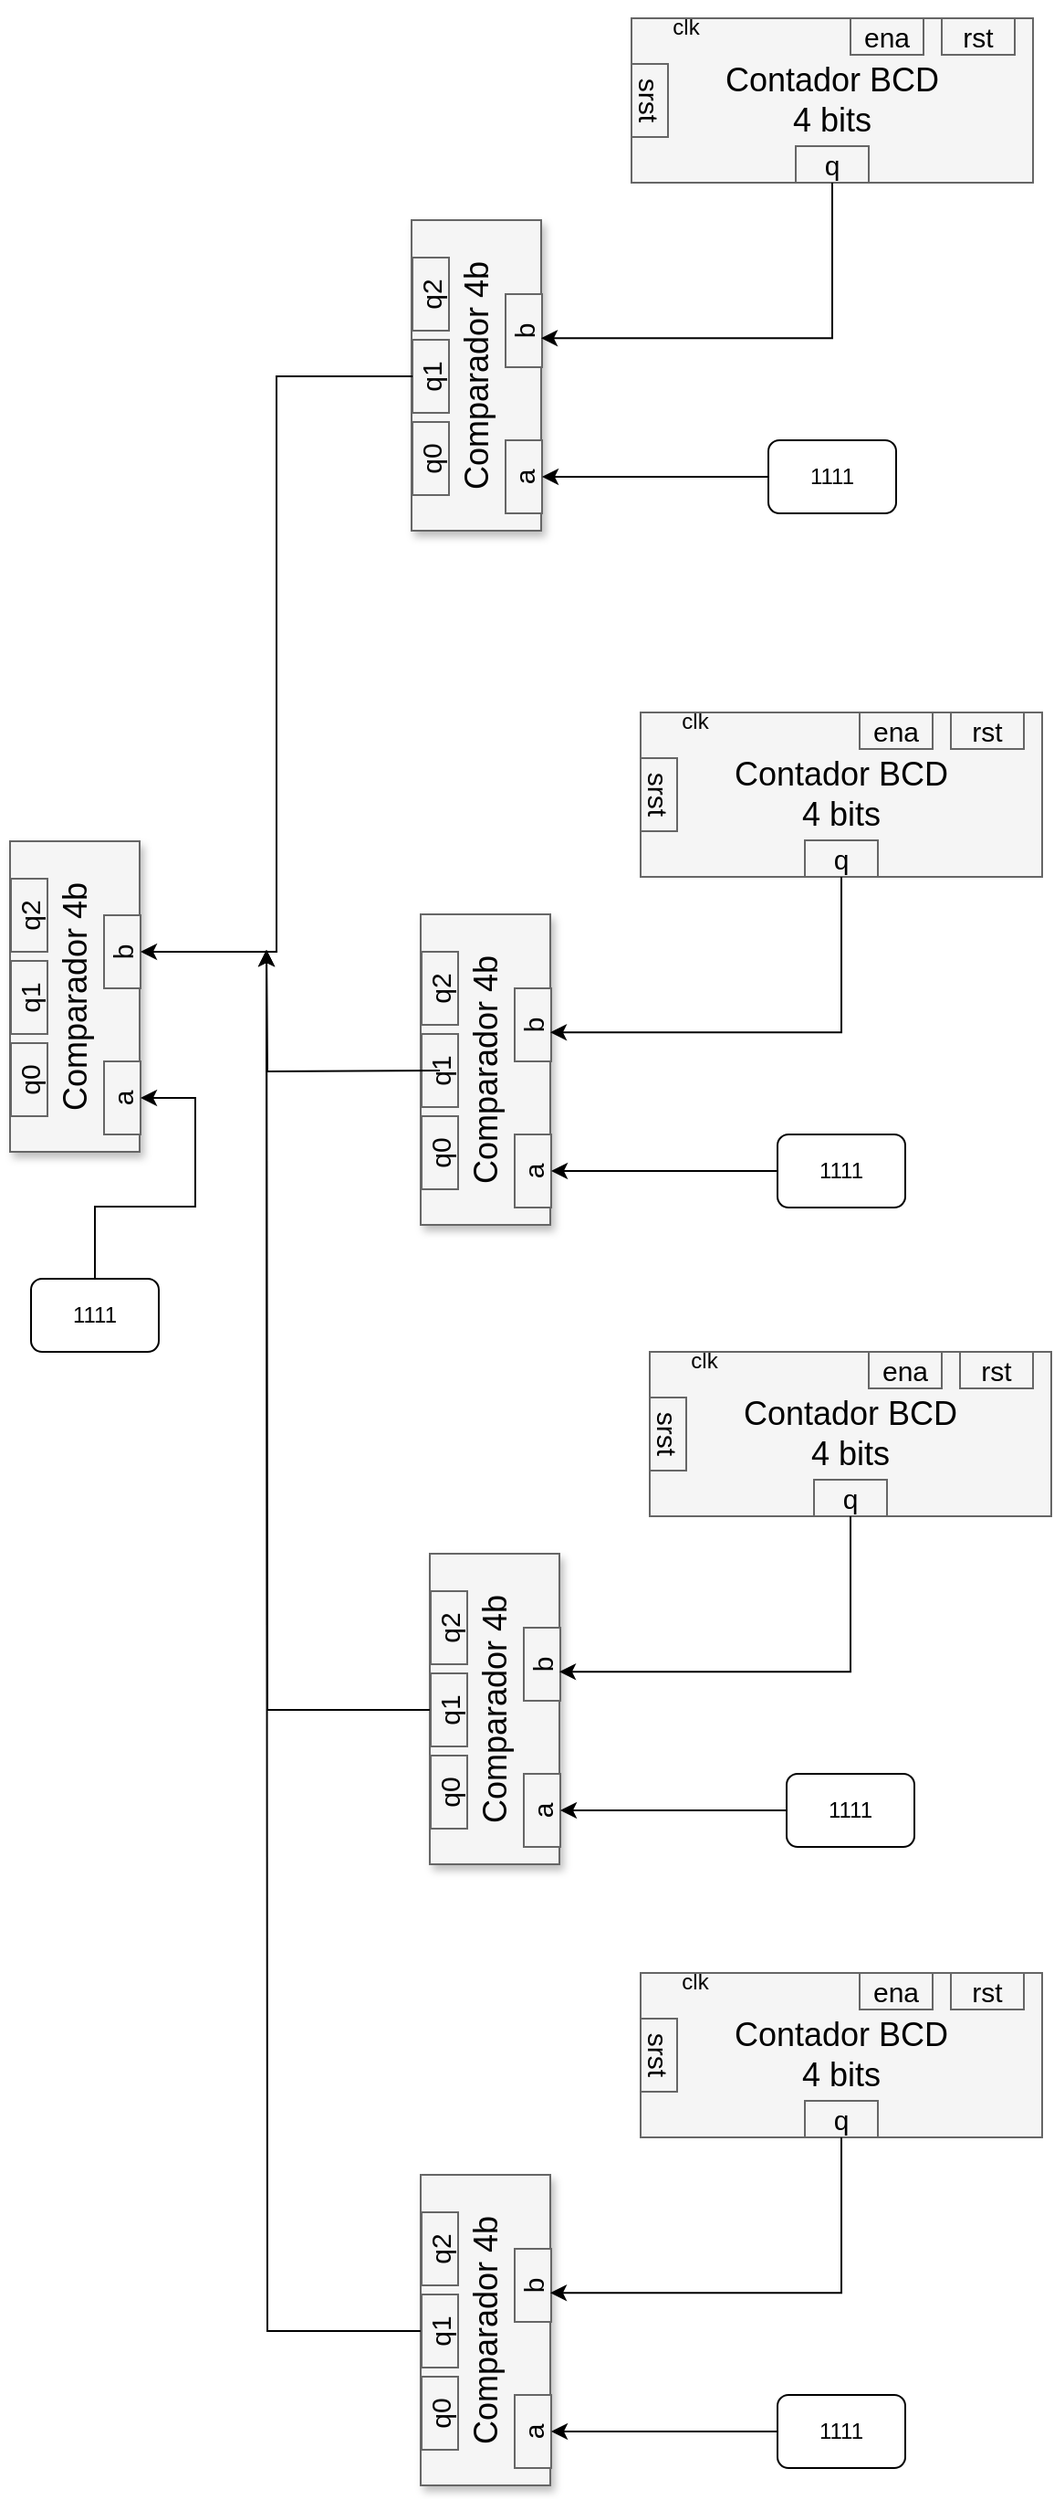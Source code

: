 <mxfile version="23.1.1" type="github">
  <diagram name="Page-1" id="90a13364-a465-7bf4-72fc-28e22215d7a0">
    <mxGraphModel dx="1467" dy="737" grid="1" gridSize="10" guides="1" tooltips="1" connect="1" arrows="1" fold="1" page="1" pageScale="1.5" pageWidth="827" pageHeight="1169" background="none" math="0" shadow="0">
      <root>
        <mxCell id="0" style=";html=1;" />
        <mxCell id="1" style=";html=1;" parent="0" />
        <mxCell id="CMGqhZBOSsRHSaUzrzAc-2" value="Contador BCD&lt;br&gt;4 bits" style="whiteSpace=wrap;html=1;shadow=0;fontSize=18;fillColor=#f5f5f5;strokeColor=#666666;points=[[0,0,0,0,0],[0,0.25,0,0,0],[0,0.5,0,0,0],[0,0.75,0,0,0],[0,1,0,0,0],[0.13,0,0,0,0],[0.25,0,0,0,0],[0.25,1,0,0,0],[0.5,0,0,0,0],[0.5,1,0,0,0],[0.63,0,0,0,0],[0.75,0,0,0,0],[0.75,1,0,0,0],[0.87,0,0,0,0],[1,0,0,0,0],[1,0.25,0,0,0],[1,0.5,0,0,0],[1,0.75,0,0,0],[1,1,0,0,0]];" parent="1" vertex="1">
          <mxGeometry x="1390" y="40" width="220" height="90" as="geometry" />
        </mxCell>
        <mxCell id="BS35G2VT3MpOAo61DK2G-1" value="clk" style="text;strokeColor=none;align=center;fillColor=none;html=1;verticalAlign=middle;whiteSpace=wrap;rounded=0;" parent="1" vertex="1">
          <mxGeometry x="1390" y="30" width="60" height="30" as="geometry" />
        </mxCell>
        <mxCell id="BS35G2VT3MpOAo61DK2G-6" value="srst" style="whiteSpace=wrap;html=1;shadow=0;fontSize=15;fillColor=#f5f5f5;strokeColor=#666666;align=center;rotation=90;" parent="1" vertex="1">
          <mxGeometry x="1380" y="75" width="40" height="20" as="geometry" />
        </mxCell>
        <mxCell id="BS35G2VT3MpOAo61DK2G-14" value="ena" style="whiteSpace=wrap;html=1;shadow=0;fontSize=15;fillColor=#f5f5f5;strokeColor=#666666;align=center;rotation=0;" parent="1" vertex="1">
          <mxGeometry x="1510" y="40" width="40" height="20" as="geometry" />
        </mxCell>
        <mxCell id="BS35G2VT3MpOAo61DK2G-16" value="rst" style="whiteSpace=wrap;html=1;shadow=0;fontSize=15;fillColor=#f5f5f5;strokeColor=#666666;align=center;rotation=0;" parent="1" vertex="1">
          <mxGeometry x="1560" y="40" width="40" height="20" as="geometry" />
        </mxCell>
        <mxCell id="BS35G2VT3MpOAo61DK2G-17" value="q" style="whiteSpace=wrap;html=1;shadow=0;fontSize=15;fillColor=#f5f5f5;strokeColor=#666666;align=center;rotation=0;" parent="1" vertex="1">
          <mxGeometry x="1480" y="110" width="40" height="20" as="geometry" />
        </mxCell>
        <mxCell id="FcvtnQ1YAOX57KcORV7U-1" value="" style="group;rotation=-90;" vertex="1" connectable="0" parent="1">
          <mxGeometry x="1220" y="200" width="170" height="71" as="geometry" />
        </mxCell>
        <mxCell id="CMGqhZBOSsRHSaUzrzAc-4" value="Comparador 4b" style="whiteSpace=wrap;html=1;shadow=1;fontSize=18;fillColor=#f5f5f5;strokeColor=#666666;direction=west;container=0;points=[[0,0,0,0,0],[0,0.25,0,0,0],[0,0.5,0,0,0],[0,0.75,0,0,0],[0,1,0,0,0],[0.12,0,0,0,0],[0.12,1,0,0,0],[0.25,0,0,0,0],[0.25,1,0,0,0],[0.38,0,0,0,0],[0.5,0,0,0,0],[0.5,1,0,0,0],[0.62,0,0,0,0],[0.62,1,0,0,0],[0.75,0,0,0,0],[0.75,1,0,0,0],[1,0,0,0,0],[1,0.25,0,0,0],[1,0.5,0,0,0],[1,0.75,0,0,0],[1,1,0,0,0]];rotation=-90;" parent="FcvtnQ1YAOX57KcORV7U-1" vertex="1">
          <mxGeometry width="170" height="71" as="geometry" />
        </mxCell>
        <mxCell id="BS35G2VT3MpOAo61DK2G-18" value="a" style="whiteSpace=wrap;html=1;shadow=0;fontSize=15;fillColor=#f5f5f5;strokeColor=#666666;align=center;rotation=-90;" parent="FcvtnQ1YAOX57KcORV7U-1" vertex="1">
          <mxGeometry x="91" y="81" width="40" height="20" as="geometry" />
        </mxCell>
        <mxCell id="BS35G2VT3MpOAo61DK2G-19" value="b" style="whiteSpace=wrap;html=1;shadow=0;fontSize=15;fillColor=#f5f5f5;strokeColor=#666666;align=center;rotation=-90;" parent="FcvtnQ1YAOX57KcORV7U-1" vertex="1">
          <mxGeometry x="91" y="1" width="40" height="20" as="geometry" />
        </mxCell>
        <mxCell id="BS35G2VT3MpOAo61DK2G-20" value="q0" style="whiteSpace=wrap;html=1;shadow=0;fontSize=15;fillColor=#f5f5f5;strokeColor=#666666;align=center;rotation=-90;" parent="FcvtnQ1YAOX57KcORV7U-1" vertex="1">
          <mxGeometry x="40" y="71" width="40" height="20" as="geometry" />
        </mxCell>
        <mxCell id="BS35G2VT3MpOAo61DK2G-21" value="q1" style="whiteSpace=wrap;html=1;shadow=0;fontSize=15;fillColor=#f5f5f5;strokeColor=#666666;align=center;rotation=-90;" parent="FcvtnQ1YAOX57KcORV7U-1" vertex="1">
          <mxGeometry x="40" y="26" width="40" height="20" as="geometry" />
        </mxCell>
        <mxCell id="BS35G2VT3MpOAo61DK2G-22" value="q2" style="whiteSpace=wrap;html=1;shadow=0;fontSize=15;fillColor=#f5f5f5;strokeColor=#666666;align=center;rotation=-90;" parent="FcvtnQ1YAOX57KcORV7U-1" vertex="1">
          <mxGeometry x="40" y="-19" width="40" height="20" as="geometry" />
        </mxCell>
        <mxCell id="FcvtnQ1YAOX57KcORV7U-2" style="edgeStyle=orthogonalEdgeStyle;rounded=0;orthogonalLoop=1;jettySize=auto;html=1;exitX=0.5;exitY=1;exitDx=0;exitDy=0;entryX=0.38;entryY=0;entryDx=0;entryDy=0;entryPerimeter=0;" edge="1" parent="1" source="BS35G2VT3MpOAo61DK2G-17" target="CMGqhZBOSsRHSaUzrzAc-4">
          <mxGeometry relative="1" as="geometry" />
        </mxCell>
        <mxCell id="FcvtnQ1YAOX57KcORV7U-5" style="edgeStyle=orthogonalEdgeStyle;rounded=0;orthogonalLoop=1;jettySize=auto;html=1;exitX=0;exitY=0.5;exitDx=0;exitDy=0;" edge="1" parent="1" source="FcvtnQ1YAOX57KcORV7U-3" target="BS35G2VT3MpOAo61DK2G-18">
          <mxGeometry relative="1" as="geometry" />
        </mxCell>
        <mxCell id="FcvtnQ1YAOX57KcORV7U-3" value="1111" style="rounded=1;whiteSpace=wrap;html=1;" vertex="1" parent="1">
          <mxGeometry x="1465" y="271" width="70" height="40" as="geometry" />
        </mxCell>
        <mxCell id="FcvtnQ1YAOX57KcORV7U-6" value="Contador BCD&lt;br&gt;4 bits" style="whiteSpace=wrap;html=1;shadow=0;fontSize=18;fillColor=#f5f5f5;strokeColor=#666666;points=[[0,0,0,0,0],[0,0.25,0,0,0],[0,0.5,0,0,0],[0,0.75,0,0,0],[0,1,0,0,0],[0.13,0,0,0,0],[0.25,0,0,0,0],[0.25,1,0,0,0],[0.5,0,0,0,0],[0.5,1,0,0,0],[0.63,0,0,0,0],[0.75,0,0,0,0],[0.75,1,0,0,0],[0.87,0,0,0,0],[1,0,0,0,0],[1,0.25,0,0,0],[1,0.5,0,0,0],[1,0.75,0,0,0],[1,1,0,0,0]];" vertex="1" parent="1">
          <mxGeometry x="1395" y="420" width="220" height="90" as="geometry" />
        </mxCell>
        <mxCell id="FcvtnQ1YAOX57KcORV7U-7" value="clk" style="text;strokeColor=none;align=center;fillColor=none;html=1;verticalAlign=middle;whiteSpace=wrap;rounded=0;" vertex="1" parent="1">
          <mxGeometry x="1395" y="410" width="60" height="30" as="geometry" />
        </mxCell>
        <mxCell id="FcvtnQ1YAOX57KcORV7U-8" value="srst" style="whiteSpace=wrap;html=1;shadow=0;fontSize=15;fillColor=#f5f5f5;strokeColor=#666666;align=center;rotation=90;" vertex="1" parent="1">
          <mxGeometry x="1385" y="455" width="40" height="20" as="geometry" />
        </mxCell>
        <mxCell id="FcvtnQ1YAOX57KcORV7U-9" value="ena" style="whiteSpace=wrap;html=1;shadow=0;fontSize=15;fillColor=#f5f5f5;strokeColor=#666666;align=center;rotation=0;" vertex="1" parent="1">
          <mxGeometry x="1515" y="420" width="40" height="20" as="geometry" />
        </mxCell>
        <mxCell id="FcvtnQ1YAOX57KcORV7U-10" value="rst" style="whiteSpace=wrap;html=1;shadow=0;fontSize=15;fillColor=#f5f5f5;strokeColor=#666666;align=center;rotation=0;" vertex="1" parent="1">
          <mxGeometry x="1565" y="420" width="40" height="20" as="geometry" />
        </mxCell>
        <mxCell id="FcvtnQ1YAOX57KcORV7U-11" value="q" style="whiteSpace=wrap;html=1;shadow=0;fontSize=15;fillColor=#f5f5f5;strokeColor=#666666;align=center;rotation=0;" vertex="1" parent="1">
          <mxGeometry x="1485" y="490" width="40" height="20" as="geometry" />
        </mxCell>
        <mxCell id="FcvtnQ1YAOX57KcORV7U-12" value="" style="group;rotation=-90;" vertex="1" connectable="0" parent="1">
          <mxGeometry x="1225" y="580" width="170" height="71" as="geometry" />
        </mxCell>
        <mxCell id="FcvtnQ1YAOX57KcORV7U-13" value="Comparador 4b" style="whiteSpace=wrap;html=1;shadow=1;fontSize=18;fillColor=#f5f5f5;strokeColor=#666666;direction=west;container=0;points=[[0,0,0,0,0],[0,0.25,0,0,0],[0,0.5,0,0,0],[0,0.75,0,0,0],[0,1,0,0,0],[0.12,0,0,0,0],[0.12,1,0,0,0],[0.25,0,0,0,0],[0.25,1,0,0,0],[0.38,0,0,0,0],[0.5,0,0,0,0],[0.5,1,0,0,0],[0.62,0,0,0,0],[0.62,1,0,0,0],[0.75,0,0,0,0],[0.75,1,0,0,0],[1,0,0,0,0],[1,0.25,0,0,0],[1,0.5,0,0,0],[1,0.75,0,0,0],[1,1,0,0,0]];rotation=-90;" vertex="1" parent="FcvtnQ1YAOX57KcORV7U-12">
          <mxGeometry width="170" height="71" as="geometry" />
        </mxCell>
        <mxCell id="FcvtnQ1YAOX57KcORV7U-14" value="a" style="whiteSpace=wrap;html=1;shadow=0;fontSize=15;fillColor=#f5f5f5;strokeColor=#666666;align=center;rotation=-90;" vertex="1" parent="FcvtnQ1YAOX57KcORV7U-12">
          <mxGeometry x="91" y="81" width="40" height="20" as="geometry" />
        </mxCell>
        <mxCell id="FcvtnQ1YAOX57KcORV7U-15" value="b" style="whiteSpace=wrap;html=1;shadow=0;fontSize=15;fillColor=#f5f5f5;strokeColor=#666666;align=center;rotation=-90;" vertex="1" parent="FcvtnQ1YAOX57KcORV7U-12">
          <mxGeometry x="91" y="1" width="40" height="20" as="geometry" />
        </mxCell>
        <mxCell id="FcvtnQ1YAOX57KcORV7U-16" value="q0" style="whiteSpace=wrap;html=1;shadow=0;fontSize=15;fillColor=#f5f5f5;strokeColor=#666666;align=center;rotation=-90;" vertex="1" parent="FcvtnQ1YAOX57KcORV7U-12">
          <mxGeometry x="40" y="71" width="40" height="20" as="geometry" />
        </mxCell>
        <mxCell id="FcvtnQ1YAOX57KcORV7U-17" value="q1" style="whiteSpace=wrap;html=1;shadow=0;fontSize=15;fillColor=#f5f5f5;strokeColor=#666666;align=center;rotation=-90;" vertex="1" parent="FcvtnQ1YAOX57KcORV7U-12">
          <mxGeometry x="40" y="26" width="40" height="20" as="geometry" />
        </mxCell>
        <mxCell id="FcvtnQ1YAOX57KcORV7U-18" value="q2" style="whiteSpace=wrap;html=1;shadow=0;fontSize=15;fillColor=#f5f5f5;strokeColor=#666666;align=center;rotation=-90;" vertex="1" parent="FcvtnQ1YAOX57KcORV7U-12">
          <mxGeometry x="40" y="-19" width="40" height="20" as="geometry" />
        </mxCell>
        <mxCell id="FcvtnQ1YAOX57KcORV7U-19" style="edgeStyle=orthogonalEdgeStyle;rounded=0;orthogonalLoop=1;jettySize=auto;html=1;exitX=0.5;exitY=1;exitDx=0;exitDy=0;entryX=0.38;entryY=0;entryDx=0;entryDy=0;entryPerimeter=0;" edge="1" parent="1" source="FcvtnQ1YAOX57KcORV7U-11" target="FcvtnQ1YAOX57KcORV7U-13">
          <mxGeometry relative="1" as="geometry" />
        </mxCell>
        <mxCell id="FcvtnQ1YAOX57KcORV7U-20" style="edgeStyle=orthogonalEdgeStyle;rounded=0;orthogonalLoop=1;jettySize=auto;html=1;exitX=0;exitY=0.5;exitDx=0;exitDy=0;" edge="1" parent="1" source="FcvtnQ1YAOX57KcORV7U-21" target="FcvtnQ1YAOX57KcORV7U-14">
          <mxGeometry relative="1" as="geometry" />
        </mxCell>
        <mxCell id="FcvtnQ1YAOX57KcORV7U-21" value="1111" style="rounded=1;whiteSpace=wrap;html=1;" vertex="1" parent="1">
          <mxGeometry x="1470" y="651" width="70" height="40" as="geometry" />
        </mxCell>
        <mxCell id="FcvtnQ1YAOX57KcORV7U-22" value="Contador BCD&lt;br&gt;4 bits" style="whiteSpace=wrap;html=1;shadow=0;fontSize=18;fillColor=#f5f5f5;strokeColor=#666666;points=[[0,0,0,0,0],[0,0.25,0,0,0],[0,0.5,0,0,0],[0,0.75,0,0,0],[0,1,0,0,0],[0.13,0,0,0,0],[0.25,0,0,0,0],[0.25,1,0,0,0],[0.5,0,0,0,0],[0.5,1,0,0,0],[0.63,0,0,0,0],[0.75,0,0,0,0],[0.75,1,0,0,0],[0.87,0,0,0,0],[1,0,0,0,0],[1,0.25,0,0,0],[1,0.5,0,0,0],[1,0.75,0,0,0],[1,1,0,0,0]];" vertex="1" parent="1">
          <mxGeometry x="1400" y="770" width="220" height="90" as="geometry" />
        </mxCell>
        <mxCell id="FcvtnQ1YAOX57KcORV7U-23" value="clk" style="text;strokeColor=none;align=center;fillColor=none;html=1;verticalAlign=middle;whiteSpace=wrap;rounded=0;" vertex="1" parent="1">
          <mxGeometry x="1400" y="760" width="60" height="30" as="geometry" />
        </mxCell>
        <mxCell id="FcvtnQ1YAOX57KcORV7U-24" value="srst" style="whiteSpace=wrap;html=1;shadow=0;fontSize=15;fillColor=#f5f5f5;strokeColor=#666666;align=center;rotation=90;" vertex="1" parent="1">
          <mxGeometry x="1390" y="805" width="40" height="20" as="geometry" />
        </mxCell>
        <mxCell id="FcvtnQ1YAOX57KcORV7U-25" value="ena" style="whiteSpace=wrap;html=1;shadow=0;fontSize=15;fillColor=#f5f5f5;strokeColor=#666666;align=center;rotation=0;" vertex="1" parent="1">
          <mxGeometry x="1520" y="770" width="40" height="20" as="geometry" />
        </mxCell>
        <mxCell id="FcvtnQ1YAOX57KcORV7U-26" value="rst" style="whiteSpace=wrap;html=1;shadow=0;fontSize=15;fillColor=#f5f5f5;strokeColor=#666666;align=center;rotation=0;" vertex="1" parent="1">
          <mxGeometry x="1570" y="770" width="40" height="20" as="geometry" />
        </mxCell>
        <mxCell id="FcvtnQ1YAOX57KcORV7U-27" value="q" style="whiteSpace=wrap;html=1;shadow=0;fontSize=15;fillColor=#f5f5f5;strokeColor=#666666;align=center;rotation=0;" vertex="1" parent="1">
          <mxGeometry x="1490" y="840" width="40" height="20" as="geometry" />
        </mxCell>
        <mxCell id="FcvtnQ1YAOX57KcORV7U-28" value="" style="group;rotation=-90;" vertex="1" connectable="0" parent="1">
          <mxGeometry x="1230" y="930" width="170" height="71" as="geometry" />
        </mxCell>
        <mxCell id="FcvtnQ1YAOX57KcORV7U-29" value="Comparador 4b" style="whiteSpace=wrap;html=1;shadow=1;fontSize=18;fillColor=#f5f5f5;strokeColor=#666666;direction=west;container=0;points=[[0,0,0,0,0],[0,0.25,0,0,0],[0,0.5,0,0,0],[0,0.75,0,0,0],[0,1,0,0,0],[0.12,0,0,0,0],[0.12,1,0,0,0],[0.25,0,0,0,0],[0.25,1,0,0,0],[0.38,0,0,0,0],[0.5,0,0,0,0],[0.5,1,0,0,0],[0.62,0,0,0,0],[0.62,1,0,0,0],[0.75,0,0,0,0],[0.75,1,0,0,0],[1,0,0,0,0],[1,0.25,0,0,0],[1,0.5,0,0,0],[1,0.75,0,0,0],[1,1,0,0,0]];rotation=-90;" vertex="1" parent="FcvtnQ1YAOX57KcORV7U-28">
          <mxGeometry width="170" height="71" as="geometry" />
        </mxCell>
        <mxCell id="FcvtnQ1YAOX57KcORV7U-30" value="a" style="whiteSpace=wrap;html=1;shadow=0;fontSize=15;fillColor=#f5f5f5;strokeColor=#666666;align=center;rotation=-90;" vertex="1" parent="FcvtnQ1YAOX57KcORV7U-28">
          <mxGeometry x="91" y="81" width="40" height="20" as="geometry" />
        </mxCell>
        <mxCell id="FcvtnQ1YAOX57KcORV7U-31" value="b" style="whiteSpace=wrap;html=1;shadow=0;fontSize=15;fillColor=#f5f5f5;strokeColor=#666666;align=center;rotation=-90;" vertex="1" parent="FcvtnQ1YAOX57KcORV7U-28">
          <mxGeometry x="91" y="1" width="40" height="20" as="geometry" />
        </mxCell>
        <mxCell id="FcvtnQ1YAOX57KcORV7U-32" value="q0" style="whiteSpace=wrap;html=1;shadow=0;fontSize=15;fillColor=#f5f5f5;strokeColor=#666666;align=center;rotation=-90;" vertex="1" parent="FcvtnQ1YAOX57KcORV7U-28">
          <mxGeometry x="40" y="71" width="40" height="20" as="geometry" />
        </mxCell>
        <mxCell id="FcvtnQ1YAOX57KcORV7U-83" style="edgeStyle=orthogonalEdgeStyle;rounded=0;orthogonalLoop=1;jettySize=auto;html=1;exitX=0.5;exitY=0;exitDx=0;exitDy=0;" edge="1" parent="FcvtnQ1YAOX57KcORV7U-28" source="FcvtnQ1YAOX57KcORV7U-33">
          <mxGeometry relative="1" as="geometry">
            <mxPoint x="-40" y="-380" as="targetPoint" />
          </mxGeometry>
        </mxCell>
        <mxCell id="FcvtnQ1YAOX57KcORV7U-33" value="q1" style="whiteSpace=wrap;html=1;shadow=0;fontSize=15;fillColor=#f5f5f5;strokeColor=#666666;align=center;rotation=-90;" vertex="1" parent="FcvtnQ1YAOX57KcORV7U-28">
          <mxGeometry x="40" y="26" width="40" height="20" as="geometry" />
        </mxCell>
        <mxCell id="FcvtnQ1YAOX57KcORV7U-34" value="q2" style="whiteSpace=wrap;html=1;shadow=0;fontSize=15;fillColor=#f5f5f5;strokeColor=#666666;align=center;rotation=-90;" vertex="1" parent="FcvtnQ1YAOX57KcORV7U-28">
          <mxGeometry x="40" y="-19" width="40" height="20" as="geometry" />
        </mxCell>
        <mxCell id="FcvtnQ1YAOX57KcORV7U-35" style="edgeStyle=orthogonalEdgeStyle;rounded=0;orthogonalLoop=1;jettySize=auto;html=1;exitX=0.5;exitY=1;exitDx=0;exitDy=0;entryX=0.38;entryY=0;entryDx=0;entryDy=0;entryPerimeter=0;" edge="1" parent="1" source="FcvtnQ1YAOX57KcORV7U-27" target="FcvtnQ1YAOX57KcORV7U-29">
          <mxGeometry relative="1" as="geometry" />
        </mxCell>
        <mxCell id="FcvtnQ1YAOX57KcORV7U-36" style="edgeStyle=orthogonalEdgeStyle;rounded=0;orthogonalLoop=1;jettySize=auto;html=1;exitX=0;exitY=0.5;exitDx=0;exitDy=0;" edge="1" parent="1" source="FcvtnQ1YAOX57KcORV7U-37" target="FcvtnQ1YAOX57KcORV7U-30">
          <mxGeometry relative="1" as="geometry" />
        </mxCell>
        <mxCell id="FcvtnQ1YAOX57KcORV7U-37" value="1111" style="rounded=1;whiteSpace=wrap;html=1;" vertex="1" parent="1">
          <mxGeometry x="1475" y="1001" width="70" height="40" as="geometry" />
        </mxCell>
        <mxCell id="FcvtnQ1YAOX57KcORV7U-38" value="Contador BCD&lt;br&gt;4 bits" style="whiteSpace=wrap;html=1;shadow=0;fontSize=18;fillColor=#f5f5f5;strokeColor=#666666;points=[[0,0,0,0,0],[0,0.25,0,0,0],[0,0.5,0,0,0],[0,0.75,0,0,0],[0,1,0,0,0],[0.13,0,0,0,0],[0.25,0,0,0,0],[0.25,1,0,0,0],[0.5,0,0,0,0],[0.5,1,0,0,0],[0.63,0,0,0,0],[0.75,0,0,0,0],[0.75,1,0,0,0],[0.87,0,0,0,0],[1,0,0,0,0],[1,0.25,0,0,0],[1,0.5,0,0,0],[1,0.75,0,0,0],[1,1,0,0,0]];" vertex="1" parent="1">
          <mxGeometry x="1395" y="1110" width="220" height="90" as="geometry" />
        </mxCell>
        <mxCell id="FcvtnQ1YAOX57KcORV7U-39" value="clk" style="text;strokeColor=none;align=center;fillColor=none;html=1;verticalAlign=middle;whiteSpace=wrap;rounded=0;" vertex="1" parent="1">
          <mxGeometry x="1395" y="1100" width="60" height="30" as="geometry" />
        </mxCell>
        <mxCell id="FcvtnQ1YAOX57KcORV7U-40" value="srst" style="whiteSpace=wrap;html=1;shadow=0;fontSize=15;fillColor=#f5f5f5;strokeColor=#666666;align=center;rotation=90;" vertex="1" parent="1">
          <mxGeometry x="1385" y="1145" width="40" height="20" as="geometry" />
        </mxCell>
        <mxCell id="FcvtnQ1YAOX57KcORV7U-41" value="ena" style="whiteSpace=wrap;html=1;shadow=0;fontSize=15;fillColor=#f5f5f5;strokeColor=#666666;align=center;rotation=0;" vertex="1" parent="1">
          <mxGeometry x="1515" y="1110" width="40" height="20" as="geometry" />
        </mxCell>
        <mxCell id="FcvtnQ1YAOX57KcORV7U-42" value="rst" style="whiteSpace=wrap;html=1;shadow=0;fontSize=15;fillColor=#f5f5f5;strokeColor=#666666;align=center;rotation=0;" vertex="1" parent="1">
          <mxGeometry x="1565" y="1110" width="40" height="20" as="geometry" />
        </mxCell>
        <mxCell id="FcvtnQ1YAOX57KcORV7U-43" value="q" style="whiteSpace=wrap;html=1;shadow=0;fontSize=15;fillColor=#f5f5f5;strokeColor=#666666;align=center;rotation=0;" vertex="1" parent="1">
          <mxGeometry x="1485" y="1180" width="40" height="20" as="geometry" />
        </mxCell>
        <mxCell id="FcvtnQ1YAOX57KcORV7U-44" value="" style="group;rotation=-90;" vertex="1" connectable="0" parent="1">
          <mxGeometry x="1225" y="1270" width="170" height="71" as="geometry" />
        </mxCell>
        <mxCell id="FcvtnQ1YAOX57KcORV7U-45" value="Comparador 4b" style="whiteSpace=wrap;html=1;shadow=1;fontSize=18;fillColor=#f5f5f5;strokeColor=#666666;direction=west;container=0;points=[[0,0,0,0,0],[0,0.25,0,0,0],[0,0.5,0,0,0],[0,0.75,0,0,0],[0,1,0,0,0],[0.12,0,0,0,0],[0.12,1,0,0,0],[0.25,0,0,0,0],[0.25,1,0,0,0],[0.38,0,0,0,0],[0.5,0,0,0,0],[0.5,1,0,0,0],[0.62,0,0,0,0],[0.62,1,0,0,0],[0.75,0,0,0,0],[0.75,1,0,0,0],[1,0,0,0,0],[1,0.25,0,0,0],[1,0.5,0,0,0],[1,0.75,0,0,0],[1,1,0,0,0]];rotation=-90;" vertex="1" parent="FcvtnQ1YAOX57KcORV7U-44">
          <mxGeometry width="170" height="71" as="geometry" />
        </mxCell>
        <mxCell id="FcvtnQ1YAOX57KcORV7U-46" value="a" style="whiteSpace=wrap;html=1;shadow=0;fontSize=15;fillColor=#f5f5f5;strokeColor=#666666;align=center;rotation=-90;" vertex="1" parent="FcvtnQ1YAOX57KcORV7U-44">
          <mxGeometry x="91" y="81" width="40" height="20" as="geometry" />
        </mxCell>
        <mxCell id="FcvtnQ1YAOX57KcORV7U-47" value="b" style="whiteSpace=wrap;html=1;shadow=0;fontSize=15;fillColor=#f5f5f5;strokeColor=#666666;align=center;rotation=-90;" vertex="1" parent="FcvtnQ1YAOX57KcORV7U-44">
          <mxGeometry x="91" y="1" width="40" height="20" as="geometry" />
        </mxCell>
        <mxCell id="FcvtnQ1YAOX57KcORV7U-48" value="q0" style="whiteSpace=wrap;html=1;shadow=0;fontSize=15;fillColor=#f5f5f5;strokeColor=#666666;align=center;rotation=-90;" vertex="1" parent="FcvtnQ1YAOX57KcORV7U-44">
          <mxGeometry x="40" y="71" width="40" height="20" as="geometry" />
        </mxCell>
        <mxCell id="FcvtnQ1YAOX57KcORV7U-84" style="edgeStyle=orthogonalEdgeStyle;rounded=0;orthogonalLoop=1;jettySize=auto;html=1;exitX=0.5;exitY=0;exitDx=0;exitDy=0;" edge="1" parent="FcvtnQ1YAOX57KcORV7U-44" source="FcvtnQ1YAOX57KcORV7U-49">
          <mxGeometry relative="1" as="geometry">
            <mxPoint x="-35" y="-720" as="targetPoint" />
          </mxGeometry>
        </mxCell>
        <mxCell id="FcvtnQ1YAOX57KcORV7U-49" value="q1" style="whiteSpace=wrap;html=1;shadow=0;fontSize=15;fillColor=#f5f5f5;strokeColor=#666666;align=center;rotation=-90;" vertex="1" parent="FcvtnQ1YAOX57KcORV7U-44">
          <mxGeometry x="40" y="26" width="40" height="20" as="geometry" />
        </mxCell>
        <mxCell id="FcvtnQ1YAOX57KcORV7U-50" value="q2" style="whiteSpace=wrap;html=1;shadow=0;fontSize=15;fillColor=#f5f5f5;strokeColor=#666666;align=center;rotation=-90;" vertex="1" parent="FcvtnQ1YAOX57KcORV7U-44">
          <mxGeometry x="40" y="-19" width="40" height="20" as="geometry" />
        </mxCell>
        <mxCell id="FcvtnQ1YAOX57KcORV7U-51" style="edgeStyle=orthogonalEdgeStyle;rounded=0;orthogonalLoop=1;jettySize=auto;html=1;exitX=0.5;exitY=1;exitDx=0;exitDy=0;entryX=0.38;entryY=0;entryDx=0;entryDy=0;entryPerimeter=0;" edge="1" parent="1" source="FcvtnQ1YAOX57KcORV7U-43" target="FcvtnQ1YAOX57KcORV7U-45">
          <mxGeometry relative="1" as="geometry" />
        </mxCell>
        <mxCell id="FcvtnQ1YAOX57KcORV7U-52" style="edgeStyle=orthogonalEdgeStyle;rounded=0;orthogonalLoop=1;jettySize=auto;html=1;exitX=0;exitY=0.5;exitDx=0;exitDy=0;" edge="1" parent="1" source="FcvtnQ1YAOX57KcORV7U-53" target="FcvtnQ1YAOX57KcORV7U-46">
          <mxGeometry relative="1" as="geometry" />
        </mxCell>
        <mxCell id="FcvtnQ1YAOX57KcORV7U-53" value="1111" style="rounded=1;whiteSpace=wrap;html=1;" vertex="1" parent="1">
          <mxGeometry x="1470" y="1341" width="70" height="40" as="geometry" />
        </mxCell>
        <mxCell id="FcvtnQ1YAOX57KcORV7U-61" value="" style="group;rotation=-90;" vertex="1" connectable="0" parent="1">
          <mxGeometry x="1000" y="540" width="170" height="71" as="geometry" />
        </mxCell>
        <mxCell id="FcvtnQ1YAOX57KcORV7U-62" value="Comparador 4b" style="whiteSpace=wrap;html=1;shadow=1;fontSize=18;fillColor=#f5f5f5;strokeColor=#666666;direction=west;container=0;points=[[0,0,0,0,0],[0,0.25,0,0,0],[0,0.5,0,0,0],[0,0.75,0,0,0],[0,1,0,0,0],[0.12,0,0,0,0],[0.12,1,0,0,0],[0.25,0,0,0,0],[0.25,1,0,0,0],[0.38,0,0,0,0],[0.5,0,0,0,0],[0.5,1,0,0,0],[0.62,0,0,0,0],[0.62,1,0,0,0],[0.75,0,0,0,0],[0.75,1,0,0,0],[1,0,0,0,0],[1,0.25,0,0,0],[1,0.5,0,0,0],[1,0.75,0,0,0],[1,1,0,0,0]];rotation=-90;" vertex="1" parent="FcvtnQ1YAOX57KcORV7U-61">
          <mxGeometry width="170" height="71" as="geometry" />
        </mxCell>
        <mxCell id="FcvtnQ1YAOX57KcORV7U-63" value="a" style="whiteSpace=wrap;html=1;shadow=0;fontSize=15;fillColor=#f5f5f5;strokeColor=#666666;align=center;rotation=-90;" vertex="1" parent="FcvtnQ1YAOX57KcORV7U-61">
          <mxGeometry x="91" y="81" width="40" height="20" as="geometry" />
        </mxCell>
        <mxCell id="FcvtnQ1YAOX57KcORV7U-64" value="b" style="whiteSpace=wrap;html=1;shadow=0;fontSize=15;fillColor=#f5f5f5;strokeColor=#666666;align=center;rotation=-90;" vertex="1" parent="FcvtnQ1YAOX57KcORV7U-61">
          <mxGeometry x="91" y="1" width="40" height="20" as="geometry" />
        </mxCell>
        <mxCell id="FcvtnQ1YAOX57KcORV7U-65" value="q0" style="whiteSpace=wrap;html=1;shadow=0;fontSize=15;fillColor=#f5f5f5;strokeColor=#666666;align=center;rotation=-90;" vertex="1" parent="FcvtnQ1YAOX57KcORV7U-61">
          <mxGeometry x="40" y="71" width="40" height="20" as="geometry" />
        </mxCell>
        <mxCell id="FcvtnQ1YAOX57KcORV7U-66" value="q1" style="whiteSpace=wrap;html=1;shadow=0;fontSize=15;fillColor=#f5f5f5;strokeColor=#666666;align=center;rotation=-90;" vertex="1" parent="FcvtnQ1YAOX57KcORV7U-61">
          <mxGeometry x="40" y="26" width="40" height="20" as="geometry" />
        </mxCell>
        <mxCell id="FcvtnQ1YAOX57KcORV7U-67" value="q2" style="whiteSpace=wrap;html=1;shadow=0;fontSize=15;fillColor=#f5f5f5;strokeColor=#666666;align=center;rotation=-90;" vertex="1" parent="FcvtnQ1YAOX57KcORV7U-61">
          <mxGeometry x="40" y="-19" width="40" height="20" as="geometry" />
        </mxCell>
        <mxCell id="FcvtnQ1YAOX57KcORV7U-69" style="edgeStyle=orthogonalEdgeStyle;rounded=0;orthogonalLoop=1;jettySize=auto;html=1;exitX=0.5;exitY=0;exitDx=0;exitDy=0;entryX=0.5;entryY=1;entryDx=0;entryDy=0;" edge="1" parent="1" source="BS35G2VT3MpOAo61DK2G-21" target="FcvtnQ1YAOX57KcORV7U-64">
          <mxGeometry relative="1" as="geometry" />
        </mxCell>
        <mxCell id="FcvtnQ1YAOX57KcORV7U-78" style="edgeStyle=orthogonalEdgeStyle;rounded=0;orthogonalLoop=1;jettySize=auto;html=1;exitX=0.5;exitY=0;exitDx=0;exitDy=0;entryX=0.5;entryY=1;entryDx=0;entryDy=0;" edge="1" parent="1" source="FcvtnQ1YAOX57KcORV7U-74" target="FcvtnQ1YAOX57KcORV7U-63">
          <mxGeometry relative="1" as="geometry" />
        </mxCell>
        <mxCell id="FcvtnQ1YAOX57KcORV7U-74" value="1111" style="rounded=1;whiteSpace=wrap;html=1;" vertex="1" parent="1">
          <mxGeometry x="1061" y="730" width="70" height="40" as="geometry" />
        </mxCell>
        <mxCell id="FcvtnQ1YAOX57KcORV7U-79" style="edgeStyle=orthogonalEdgeStyle;rounded=0;orthogonalLoop=1;jettySize=auto;html=1;exitX=0.5;exitY=0;exitDx=0;exitDy=0;" edge="1" parent="1">
          <mxGeometry relative="1" as="geometry">
            <mxPoint x="1190" y="550" as="targetPoint" />
            <mxPoint x="1285" y="616" as="sourcePoint" />
          </mxGeometry>
        </mxCell>
      </root>
    </mxGraphModel>
  </diagram>
</mxfile>
